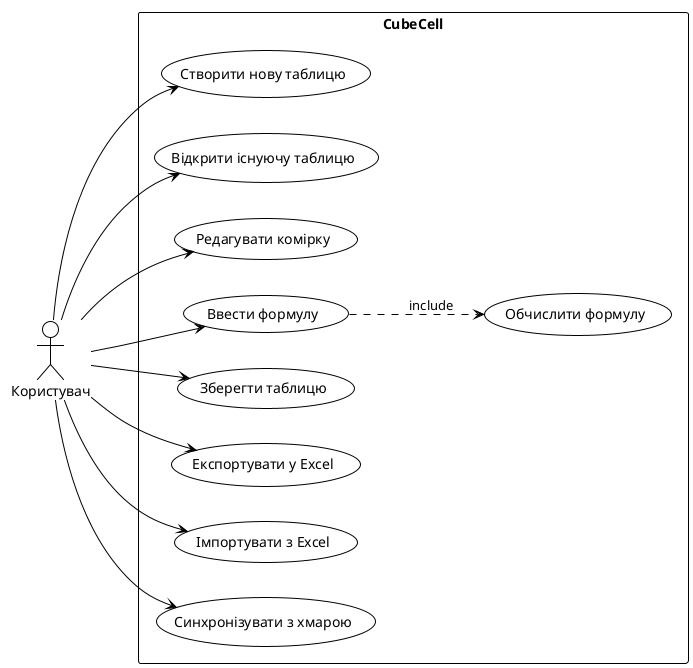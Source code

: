 @startuml
!theme plain
left to right direction

actor "Користувач" as user

rectangle "CubeCell" {
    usecase "Створити нову таблицю" as UC_CreateSheet
    usecase "Відкрити існуючу таблицю" as UC_OpenSheet
    usecase "Редагувати комірку" as UC_EditCell
    usecase "Ввести формулу" as UC_EnterFormula
    usecase "Обчислити формулу" as UC_CalculateFormula
    usecase "Зберегти таблицю" as UC_SaveSheet
    usecase "Експортувати у Excel" as UC_ExportExcel
    usecase "Імпортувати з Excel" as UC_ImportExcel
    usecase "Синхронізувати з хмарою" as UC_SyncCloud
}

user --> UC_CreateSheet
user --> UC_OpenSheet
user --> UC_EditCell
user --> UC_EnterFormula
user --> UC_SaveSheet
user --> UC_ExportExcel
user --> UC_ImportExcel
user --> UC_SyncCloud

UC_EnterFormula ..> UC_CalculateFormula : «include»

@enduml
